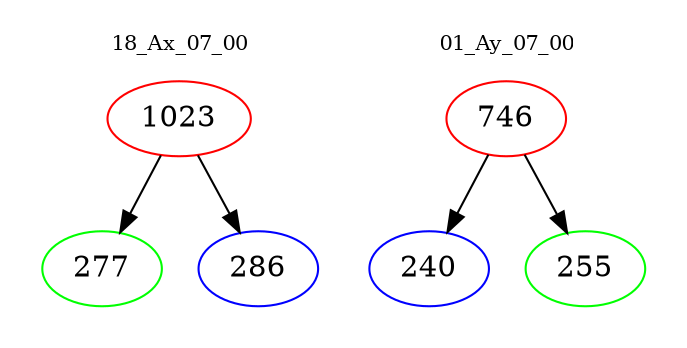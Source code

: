 digraph{
subgraph cluster_0 {
color = white
label = "18_Ax_07_00";
fontsize=10;
T0_1023 [label="1023", color="red"]
T0_1023 -> T0_277 [color="black"]
T0_277 [label="277", color="green"]
T0_1023 -> T0_286 [color="black"]
T0_286 [label="286", color="blue"]
}
subgraph cluster_1 {
color = white
label = "01_Ay_07_00";
fontsize=10;
T1_746 [label="746", color="red"]
T1_746 -> T1_240 [color="black"]
T1_240 [label="240", color="blue"]
T1_746 -> T1_255 [color="black"]
T1_255 [label="255", color="green"]
}
}
